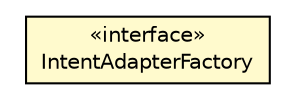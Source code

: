#!/usr/local/bin/dot
#
# Class diagram 
# Generated by UMLGraph version 5.1 (http://www.umlgraph.org/)
#

digraph G {
	edge [fontname="Helvetica",fontsize=10,labelfontname="Helvetica",labelfontsize=10];
	node [fontname="Helvetica",fontsize=10,shape=plaintext];
	nodesep=0.25;
	ranksep=0.5;
	// org.androidtransfuse.intentFactory.IntentFactory.IntentAdapterFactory
	c9767 [label=<<table title="org.androidtransfuse.intentFactory.IntentFactory.IntentAdapterFactory" border="0" cellborder="1" cellspacing="0" cellpadding="2" port="p" bgcolor="lemonChiffon" href="./IntentFactory.IntentAdapterFactory.html">
		<tr><td><table border="0" cellspacing="0" cellpadding="1">
<tr><td align="center" balign="center"> &#171;interface&#187; </td></tr>
<tr><td align="center" balign="center"> IntentAdapterFactory </td></tr>
		</table></td></tr>
		</table>>, fontname="Helvetica", fontcolor="black", fontsize=10.0];
}

